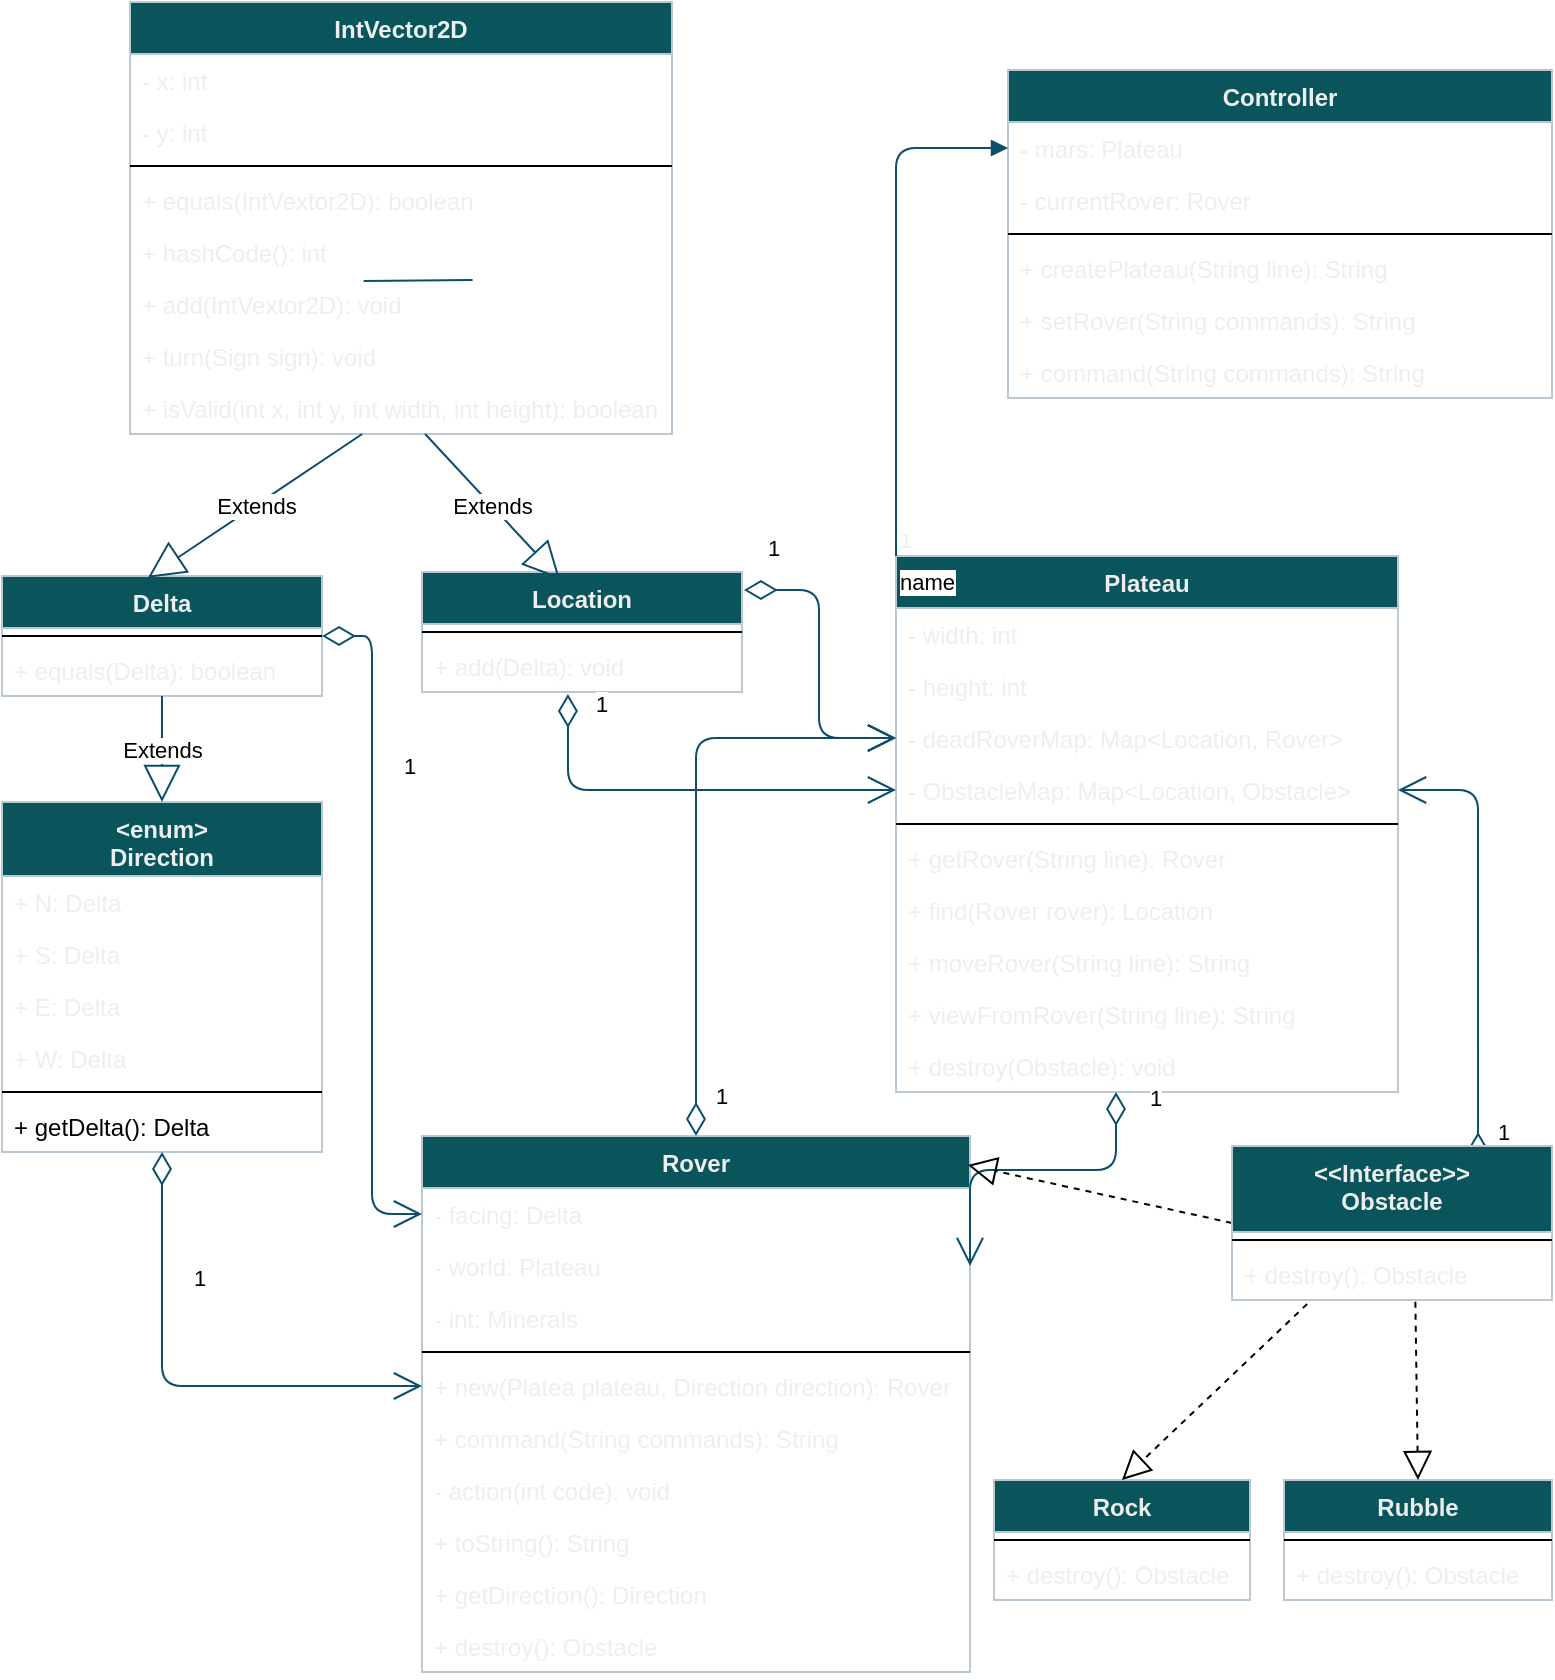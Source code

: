 <mxfile version="15.5.4" type="embed"><diagram id="23iRSUPoRavnBvh4doch" name="Page-1"><mxGraphModel dx="1080" dy="920" grid="0" gridSize="10" guides="1" tooltips="1" connect="1" arrows="1" fold="1" page="1" pageScale="1" pageWidth="827" pageHeight="1169" math="0" shadow="0"><root><mxCell id="0"/><mxCell id="1" parent="0"/><mxCell id="2" value="Controller" style="swimlane;fontStyle=1;align=center;verticalAlign=top;childLayout=stackLayout;horizontal=1;startSize=26;horizontalStack=0;resizeParent=1;resizeParentMax=0;resizeLast=0;collapsible=1;marginBottom=0;sketch=0;fontColor=#EEEEEE;strokeColor=#BAC8D3;fillColor=#09555B;" parent="1" vertex="1"><mxGeometry x="543" y="62" width="272" height="164" as="geometry"/></mxCell><mxCell id="3" value="- mars: Plateau" style="text;strokeColor=none;fillColor=none;align=left;verticalAlign=top;spacingLeft=4;spacingRight=4;overflow=hidden;rotatable=0;points=[[0,0.5],[1,0.5]];portConstraint=eastwest;sketch=0;fontColor=#EEEEEE;" parent="2" vertex="1"><mxGeometry y="26" width="272" height="26" as="geometry"/></mxCell><mxCell id="62" value="- currentRover: Rover" style="text;strokeColor=none;fillColor=none;align=left;verticalAlign=top;spacingLeft=4;spacingRight=4;overflow=hidden;rotatable=0;points=[[0,0.5],[1,0.5]];portConstraint=eastwest;sketch=0;fontColor=#EEEEEE;" parent="2" vertex="1"><mxGeometry y="52" width="272" height="26" as="geometry"/></mxCell><mxCell id="4" value="" style="line;strokeWidth=1;fillColor=none;align=left;verticalAlign=middle;spacingTop=-1;spacingLeft=3;spacingRight=3;rotatable=0;labelPosition=right;points=[];portConstraint=eastwest;sketch=0;fontColor=#EEEEEE;" parent="2" vertex="1"><mxGeometry y="78" width="272" height="8" as="geometry"/></mxCell><mxCell id="55" value="+ createPlateau(String line): String" style="text;strokeColor=none;fillColor=none;align=left;verticalAlign=top;spacingLeft=4;spacingRight=4;overflow=hidden;rotatable=0;points=[[0,0.5],[1,0.5]];portConstraint=eastwest;sketch=0;fontColor=#EEEEEE;" parent="2" vertex="1"><mxGeometry y="86" width="272" height="26" as="geometry"/></mxCell><mxCell id="57" value="+ setRover(String commands): String" style="text;strokeColor=none;fillColor=none;align=left;verticalAlign=top;spacingLeft=4;spacingRight=4;overflow=hidden;rotatable=0;points=[[0,0.5],[1,0.5]];portConstraint=eastwest;sketch=0;fontColor=#EEEEEE;" parent="2" vertex="1"><mxGeometry y="112" width="272" height="26" as="geometry"/></mxCell><mxCell id="7" value="+ command(String commands): String" style="text;strokeColor=none;fillColor=none;align=left;verticalAlign=top;spacingLeft=4;spacingRight=4;overflow=hidden;rotatable=0;points=[[0,0.5],[1,0.5]];portConstraint=eastwest;sketch=0;fontColor=#EEEEEE;" parent="2" vertex="1"><mxGeometry y="138" width="272" height="26" as="geometry"/></mxCell><mxCell id="8" value="&lt;enum&gt;&#10;Direction" style="swimlane;fontStyle=1;align=center;verticalAlign=top;childLayout=stackLayout;horizontal=1;startSize=37;horizontalStack=0;resizeParent=1;resizeParentMax=0;resizeLast=0;collapsible=1;marginBottom=0;sketch=0;fontColor=#EEEEEE;strokeColor=#BAC8D3;fillColor=#09555B;" parent="1" vertex="1"><mxGeometry x="40" y="428" width="160" height="175" as="geometry"/></mxCell><mxCell id="9" value="+ N: Delta" style="text;strokeColor=none;fillColor=none;align=left;verticalAlign=top;spacingLeft=4;spacingRight=4;overflow=hidden;rotatable=0;points=[[0,0.5],[1,0.5]];portConstraint=eastwest;sketch=0;fontColor=#EEEEEE;" parent="8" vertex="1"><mxGeometry y="37" width="160" height="26" as="geometry"/></mxCell><mxCell id="14" value="+ S: Delta" style="text;strokeColor=none;fillColor=none;align=left;verticalAlign=top;spacingLeft=4;spacingRight=4;overflow=hidden;rotatable=0;points=[[0,0.5],[1,0.5]];portConstraint=eastwest;sketch=0;fontColor=#EEEEEE;" parent="8" vertex="1"><mxGeometry y="63" width="160" height="26" as="geometry"/></mxCell><mxCell id="13" value="+ E: Delta" style="text;strokeColor=none;fillColor=none;align=left;verticalAlign=top;spacingLeft=4;spacingRight=4;overflow=hidden;rotatable=0;points=[[0,0.5],[1,0.5]];portConstraint=eastwest;sketch=0;fontColor=#EEEEEE;" parent="8" vertex="1"><mxGeometry y="89" width="160" height="26" as="geometry"/></mxCell><mxCell id="15" value="+ W: Delta" style="text;strokeColor=none;fillColor=none;align=left;verticalAlign=top;spacingLeft=4;spacingRight=4;overflow=hidden;rotatable=0;points=[[0,0.5],[1,0.5]];portConstraint=eastwest;sketch=0;fontColor=#EEEEEE;" parent="8" vertex="1"><mxGeometry y="115" width="160" height="26" as="geometry"/></mxCell><mxCell id="10" value="" style="line;strokeWidth=1;fillColor=none;align=left;verticalAlign=middle;spacingTop=-1;spacingLeft=3;spacingRight=3;rotatable=0;labelPosition=right;points=[];portConstraint=eastwest;sketch=0;fontColor=#EEEEEE;" parent="8" vertex="1"><mxGeometry y="141" width="160" height="8" as="geometry"/></mxCell><mxCell id="71" value="+ getDelta(): Delta " style="text;strokeColor=none;fillColor=none;align=left;verticalAlign=top;spacingLeft=4;spacingRight=4;overflow=hidden;rotatable=0;points=[[0,0.5],[1,0.5]];portConstraint=eastwest;" parent="8" vertex="1"><mxGeometry y="149" width="160" height="26" as="geometry"/></mxCell><mxCell id="16" value="Plateau" style="swimlane;fontStyle=1;align=center;verticalAlign=top;childLayout=stackLayout;horizontal=1;startSize=26;horizontalStack=0;resizeParent=1;resizeParentMax=0;resizeLast=0;collapsible=1;marginBottom=0;sketch=0;fontColor=#EEEEEE;strokeColor=#BAC8D3;fillColor=#09555B;" parent="1" vertex="1"><mxGeometry x="487" y="305" width="251" height="268" as="geometry"/></mxCell><mxCell id="17" value="- width: int" style="text;strokeColor=none;fillColor=none;align=left;verticalAlign=top;spacingLeft=4;spacingRight=4;overflow=hidden;rotatable=0;points=[[0,0.5],[1,0.5]];portConstraint=eastwest;sketch=0;fontColor=#EEEEEE;" parent="16" vertex="1"><mxGeometry y="26" width="251" height="26" as="geometry"/></mxCell><mxCell id="20" value="- height: int" style="text;strokeColor=none;fillColor=none;align=left;verticalAlign=top;spacingLeft=4;spacingRight=4;overflow=hidden;rotatable=0;points=[[0,0.5],[1,0.5]];portConstraint=eastwest;sketch=0;fontColor=#EEEEEE;" parent="16" vertex="1"><mxGeometry y="52" width="251" height="26" as="geometry"/></mxCell><mxCell id="76" value="- deadRoverMap: Map&lt;Location, Rover&gt;" style="text;strokeColor=none;fillColor=none;align=left;verticalAlign=top;spacingLeft=4;spacingRight=4;overflow=hidden;rotatable=0;points=[[0,0.5],[1,0.5]];portConstraint=eastwest;sketch=0;fontColor=#EEEEEE;" vertex="1" parent="16"><mxGeometry y="78" width="251" height="26" as="geometry"/></mxCell><mxCell id="27" value="- ObstacleMap: Map&lt;Location, Obstacle&gt;" style="text;strokeColor=none;fillColor=none;align=left;verticalAlign=top;spacingLeft=4;spacingRight=4;overflow=hidden;rotatable=0;points=[[0,0.5],[1,0.5]];portConstraint=eastwest;sketch=0;fontColor=#EEEEEE;" parent="16" vertex="1"><mxGeometry y="104" width="251" height="26" as="geometry"/></mxCell><mxCell id="18" value="" style="line;strokeWidth=1;fillColor=none;align=left;verticalAlign=middle;spacingTop=-1;spacingLeft=3;spacingRight=3;rotatable=0;labelPosition=right;points=[];portConstraint=eastwest;sketch=0;fontColor=#EEEEEE;" parent="16" vertex="1"><mxGeometry y="130" width="251" height="8" as="geometry"/></mxCell><mxCell id="6" value="+ getRover(String line): Rover" style="text;strokeColor=none;fillColor=none;align=left;verticalAlign=top;spacingLeft=4;spacingRight=4;overflow=hidden;rotatable=0;points=[[0,0.5],[1,0.5]];portConstraint=eastwest;sketch=0;fontColor=#EEEEEE;" parent="16" vertex="1"><mxGeometry y="138" width="251" height="26" as="geometry"/></mxCell><mxCell id="19" value="+ find(Rover rover): Location" style="text;strokeColor=none;fillColor=none;align=left;verticalAlign=top;spacingLeft=4;spacingRight=4;overflow=hidden;rotatable=0;points=[[0,0.5],[1,0.5]];portConstraint=eastwest;sketch=0;fontColor=#EEEEEE;" parent="16" vertex="1"><mxGeometry y="164" width="251" height="26" as="geometry"/></mxCell><mxCell id="74" value="+ moveRover(String line): String" style="text;strokeColor=none;fillColor=none;align=left;verticalAlign=top;spacingLeft=4;spacingRight=4;overflow=hidden;rotatable=0;points=[[0,0.5],[1,0.5]];portConstraint=eastwest;sketch=0;fontColor=#EEEEEE;" parent="16" vertex="1"><mxGeometry y="190" width="251" height="26" as="geometry"/></mxCell><mxCell id="73" value="+ viewFromRover(String line): String" style="text;strokeColor=none;fillColor=none;align=left;verticalAlign=top;spacingLeft=4;spacingRight=4;overflow=hidden;rotatable=0;points=[[0,0.5],[1,0.5]];portConstraint=eastwest;sketch=0;fontColor=#EEEEEE;" parent="16" vertex="1"><mxGeometry y="216" width="251" height="26" as="geometry"/></mxCell><mxCell id="86" value="+ destroy(Obstacle): void" style="text;strokeColor=none;fillColor=none;align=left;verticalAlign=top;spacingLeft=4;spacingRight=4;overflow=hidden;rotatable=0;points=[[0,0.5],[1,0.5]];portConstraint=eastwest;sketch=0;fontColor=#EEEEEE;" vertex="1" parent="16"><mxGeometry y="242" width="251" height="26" as="geometry"/></mxCell><mxCell id="21" value="name" style="endArrow=block;endFill=1;html=1;edgeStyle=orthogonalEdgeStyle;align=left;verticalAlign=top;rounded=1;sketch=0;strokeColor=#0B4D6A;curved=0;entryX=0;entryY=0.5;entryDx=0;entryDy=0;exitX=0;exitY=0;exitDx=0;exitDy=0;" parent="1" source="16" target="3" edge="1"><mxGeometry x="-1" relative="1" as="geometry"><mxPoint x="669" y="321" as="sourcePoint"/><mxPoint x="493" y="400" as="targetPoint"/></mxGeometry></mxCell><mxCell id="22" value="1" style="edgeLabel;resizable=0;html=1;align=left;verticalAlign=bottom;sketch=0;fontColor=#EEEEEE;strokeColor=#BAC8D3;fillColor=#09555B;" parent="21" connectable="0" vertex="1"><mxGeometry x="-1" relative="1" as="geometry"/></mxCell><mxCell id="23" value="Rover" style="swimlane;fontStyle=1;align=center;verticalAlign=top;childLayout=stackLayout;horizontal=1;startSize=26;horizontalStack=0;resizeParent=1;resizeParentMax=0;resizeLast=0;collapsible=1;marginBottom=0;sketch=0;fontColor=#EEEEEE;strokeColor=#BAC8D3;fillColor=#09555B;" parent="1" vertex="1"><mxGeometry x="250" y="595" width="274" height="268" as="geometry"/></mxCell><mxCell id="24" value="- facing: Delta" style="text;strokeColor=none;fillColor=none;align=left;verticalAlign=top;spacingLeft=4;spacingRight=4;overflow=hidden;rotatable=0;points=[[0,0.5],[1,0.5]];portConstraint=eastwest;sketch=0;fontColor=#EEEEEE;" parent="23" vertex="1"><mxGeometry y="26" width="274" height="26" as="geometry"/></mxCell><mxCell id="63" value="- world: Plateau" style="text;strokeColor=none;fillColor=none;align=left;verticalAlign=top;spacingLeft=4;spacingRight=4;overflow=hidden;rotatable=0;points=[[0,0.5],[1,0.5]];portConstraint=eastwest;sketch=0;fontColor=#EEEEEE;" parent="23" vertex="1"><mxGeometry y="52" width="274" height="26" as="geometry"/></mxCell><mxCell id="77" value="- int: Minerals" style="text;strokeColor=none;fillColor=none;align=left;verticalAlign=top;spacingLeft=4;spacingRight=4;overflow=hidden;rotatable=0;points=[[0,0.5],[1,0.5]];portConstraint=eastwest;sketch=0;fontColor=#EEEEEE;" vertex="1" parent="23"><mxGeometry y="78" width="274" height="26" as="geometry"/></mxCell><mxCell id="25" value="" style="line;strokeWidth=1;fillColor=none;align=left;verticalAlign=middle;spacingTop=-1;spacingLeft=3;spacingRight=3;rotatable=0;labelPosition=right;points=[];portConstraint=eastwest;sketch=0;fontColor=#EEEEEE;" parent="23" vertex="1"><mxGeometry y="104" width="274" height="8" as="geometry"/></mxCell><mxCell id="58" value="+ new(Platea plateau, Direction direction): Rover" style="text;strokeColor=none;fillColor=none;align=left;verticalAlign=top;spacingLeft=4;spacingRight=4;overflow=hidden;rotatable=0;points=[[0,0.5],[1,0.5]];portConstraint=eastwest;sketch=0;fontColor=#EEEEEE;" parent="23" vertex="1"><mxGeometry y="112" width="274" height="26" as="geometry"/></mxCell><mxCell id="61" value="+ command(String commands): String" style="text;strokeColor=none;fillColor=none;align=left;verticalAlign=top;spacingLeft=4;spacingRight=4;overflow=hidden;rotatable=0;points=[[0,0.5],[1,0.5]];portConstraint=eastwest;sketch=0;fontColor=#EEEEEE;" parent="23" vertex="1"><mxGeometry y="138" width="274" height="26" as="geometry"/></mxCell><mxCell id="59" value="- action(int code): void" style="text;strokeColor=none;fillColor=none;align=left;verticalAlign=top;spacingLeft=4;spacingRight=4;overflow=hidden;rotatable=0;points=[[0,0.5],[1,0.5]];portConstraint=eastwest;sketch=0;fontColor=#EEEEEE;" parent="23" vertex="1"><mxGeometry y="164" width="274" height="26" as="geometry"/></mxCell><mxCell id="31" value="+ toString(): String" style="text;strokeColor=none;fillColor=none;align=left;verticalAlign=top;spacingLeft=4;spacingRight=4;overflow=hidden;rotatable=0;points=[[0,0.5],[1,0.5]];portConstraint=eastwest;sketch=0;fontColor=#EEEEEE;" parent="23" vertex="1"><mxGeometry y="190" width="274" height="26" as="geometry"/></mxCell><mxCell id="32" value="+ getDirection(): Direction" style="text;strokeColor=none;fillColor=none;align=left;verticalAlign=top;spacingLeft=4;spacingRight=4;overflow=hidden;rotatable=0;points=[[0,0.5],[1,0.5]];portConstraint=eastwest;sketch=0;fontColor=#EEEEEE;" parent="23" vertex="1"><mxGeometry y="216" width="274" height="26" as="geometry"/></mxCell><mxCell id="85" value="+ destroy(): Obstacle" style="text;strokeColor=none;fillColor=none;align=left;verticalAlign=top;spacingLeft=4;spacingRight=4;overflow=hidden;rotatable=0;points=[[0,0.5],[1,0.5]];portConstraint=eastwest;sketch=0;fontColor=#EEEEEE;" vertex="1" parent="23"><mxGeometry y="242" width="274" height="26" as="geometry"/></mxCell><mxCell id="34" value="1" style="endArrow=open;html=1;endSize=12;startArrow=diamondThin;startSize=14;startFill=0;edgeStyle=orthogonalEdgeStyle;align=left;verticalAlign=bottom;rounded=1;sketch=0;strokeColor=#0B4D6A;curved=0;exitX=0.769;exitY=0.13;exitDx=0;exitDy=0;exitPerimeter=0;" parent="1" source="96" target="27" edge="1"><mxGeometry x="-0.928" y="-8" relative="1" as="geometry"><mxPoint x="767.5" y="585" as="sourcePoint"/><mxPoint x="416" y="345" as="targetPoint"/><mxPoint as="offset"/></mxGeometry></mxCell><mxCell id="35" value="Location" style="swimlane;fontStyle=1;align=center;verticalAlign=top;childLayout=stackLayout;horizontal=1;startSize=26;horizontalStack=0;resizeParent=1;resizeParentMax=0;resizeLast=0;collapsible=1;marginBottom=0;sketch=0;fontColor=#EEEEEE;strokeColor=#BAC8D3;fillColor=#09555B;" parent="1" vertex="1"><mxGeometry x="250" y="313" width="160" height="60" as="geometry"/></mxCell><mxCell id="37" value="" style="line;strokeWidth=1;fillColor=none;align=left;verticalAlign=middle;spacingTop=-1;spacingLeft=3;spacingRight=3;rotatable=0;labelPosition=right;points=[];portConstraint=eastwest;sketch=0;fontColor=#EEEEEE;" parent="35" vertex="1"><mxGeometry y="26" width="160" height="8" as="geometry"/></mxCell><mxCell id="72" value="+ add(Delta): void" style="text;strokeColor=none;fillColor=none;align=left;verticalAlign=top;spacingLeft=4;spacingRight=4;overflow=hidden;rotatable=0;points=[[0,0.5],[1,0.5]];portConstraint=eastwest;sketch=0;fontColor=#EEEEEE;" parent="35" vertex="1"><mxGeometry y="34" width="160" height="26" as="geometry"/></mxCell><mxCell id="39" value="1" style="endArrow=open;html=1;endSize=12;startArrow=diamondThin;startSize=14;startFill=0;edgeStyle=orthogonalEdgeStyle;align=left;verticalAlign=bottom;rounded=1;sketch=0;strokeColor=#0B4D6A;curved=0;exitX=1.006;exitY=0.15;exitDx=0;exitDy=0;exitPerimeter=0;" parent="1" source="35" target="76" edge="1"><mxGeometry x="-0.867" y="12" relative="1" as="geometry"><mxPoint x="244" y="447.95" as="sourcePoint"/><mxPoint x="498" y="389" as="targetPoint"/><mxPoint as="offset"/></mxGeometry></mxCell><mxCell id="40" value="IntVector2D" style="swimlane;fontStyle=1;align=center;verticalAlign=top;childLayout=stackLayout;horizontal=1;startSize=26;horizontalStack=0;resizeParent=1;resizeParentMax=0;resizeLast=0;collapsible=1;marginBottom=0;sketch=0;fontColor=#EEEEEE;strokeColor=#BAC8D3;fillColor=#09555B;" parent="1" vertex="1"><mxGeometry x="104" y="28" width="271" height="216" as="geometry"/></mxCell><mxCell id="41" value="- x: int" style="text;strokeColor=none;fillColor=none;align=left;verticalAlign=top;spacingLeft=4;spacingRight=4;overflow=hidden;rotatable=0;points=[[0,0.5],[1,0.5]];portConstraint=eastwest;sketch=0;fontColor=#EEEEEE;" parent="40" vertex="1"><mxGeometry y="26" width="271" height="26" as="geometry"/></mxCell><mxCell id="44" value="- y: int" style="text;strokeColor=none;fillColor=none;align=left;verticalAlign=top;spacingLeft=4;spacingRight=4;overflow=hidden;rotatable=0;points=[[0,0.5],[1,0.5]];portConstraint=eastwest;sketch=0;fontColor=#EEEEEE;" parent="40" vertex="1"><mxGeometry y="52" width="271" height="26" as="geometry"/></mxCell><mxCell id="42" value="" style="line;strokeWidth=1;fillColor=none;align=left;verticalAlign=middle;spacingTop=-1;spacingLeft=3;spacingRight=3;rotatable=0;labelPosition=right;points=[];portConstraint=eastwest;sketch=0;fontColor=#EEEEEE;" parent="40" vertex="1"><mxGeometry y="78" width="271" height="8" as="geometry"/></mxCell><mxCell id="43" value="+ equals(IntVextor2D): boolean" style="text;strokeColor=none;fillColor=none;align=left;verticalAlign=top;spacingLeft=4;spacingRight=4;overflow=hidden;rotatable=0;points=[[0,0.5],[1,0.5]];portConstraint=eastwest;sketch=0;fontColor=#EEEEEE;" parent="40" vertex="1"><mxGeometry y="86" width="271" height="26" as="geometry"/></mxCell><mxCell id="45" value="+ hashCode(): int" style="text;strokeColor=none;fillColor=none;align=left;verticalAlign=top;spacingLeft=4;spacingRight=4;overflow=hidden;rotatable=0;points=[[0,0.5],[1,0.5]];portConstraint=eastwest;sketch=0;fontColor=#EEEEEE;" parent="40" vertex="1"><mxGeometry y="112" width="271" height="26" as="geometry"/></mxCell><mxCell id="67" value="+ add(IntVextor2D): void" style="text;strokeColor=none;fillColor=none;align=left;verticalAlign=top;spacingLeft=4;spacingRight=4;overflow=hidden;rotatable=0;points=[[0,0.5],[1,0.5]];portConstraint=eastwest;sketch=0;fontColor=#EEEEEE;" parent="40" vertex="1"><mxGeometry y="138" width="271" height="26" as="geometry"/></mxCell><mxCell id="66" value="+ turn(Sign sign): void" style="text;strokeColor=none;fillColor=none;align=left;verticalAlign=top;spacingLeft=4;spacingRight=4;overflow=hidden;rotatable=0;points=[[0,0.5],[1,0.5]];portConstraint=eastwest;sketch=0;fontColor=#EEEEEE;" parent="40" vertex="1"><mxGeometry y="164" width="271" height="26" as="geometry"/></mxCell><mxCell id="65" value="+ isValid(int x, int y, int width, int height): boolean " style="text;strokeColor=none;fillColor=none;align=left;verticalAlign=top;spacingLeft=4;spacingRight=4;overflow=hidden;rotatable=0;points=[[0,0.5],[1,0.5]];portConstraint=eastwest;sketch=0;fontColor=#EEEEEE;" parent="40" vertex="1"><mxGeometry y="190" width="271" height="26" as="geometry"/></mxCell><mxCell id="68" value="" style="endArrow=none;endSize=16;endFill=0;html=1;rounded=1;sketch=0;strokeColor=#0B4D6A;curved=0;exitX=0.632;exitY=1.038;exitDx=0;exitDy=0;exitPerimeter=0;entryX=0.431;entryY=0.059;entryDx=0;entryDy=0;entryPerimeter=0;" parent="40" source="45" target="67" edge="1"><mxGeometry width="160" relative="1" as="geometry"><mxPoint x="115.024" y="138.988" as="sourcePoint"/><mxPoint x="159.96" y="233.006" as="targetPoint"/></mxGeometry></mxCell><mxCell id="46" value="Delta" style="swimlane;fontStyle=1;align=center;verticalAlign=top;childLayout=stackLayout;horizontal=1;startSize=26;horizontalStack=0;resizeParent=1;resizeParentMax=0;resizeLast=0;collapsible=1;marginBottom=0;sketch=0;fontColor=#EEEEEE;strokeColor=#BAC8D3;fillColor=#09555B;" parent="1" vertex="1"><mxGeometry x="40" y="315" width="160" height="60" as="geometry"/></mxCell><mxCell id="48" value="" style="line;strokeWidth=1;fillColor=none;align=left;verticalAlign=middle;spacingTop=-1;spacingLeft=3;spacingRight=3;rotatable=0;labelPosition=right;points=[];portConstraint=eastwest;sketch=0;fontColor=#EEEEEE;" parent="46" vertex="1"><mxGeometry y="26" width="160" height="8" as="geometry"/></mxCell><mxCell id="69" value="+ equals(Delta): boolean" style="text;strokeColor=none;fillColor=none;align=left;verticalAlign=top;spacingLeft=4;spacingRight=4;overflow=hidden;rotatable=0;points=[[0,0.5],[1,0.5]];portConstraint=eastwest;sketch=0;fontColor=#EEEEEE;" parent="46" vertex="1"><mxGeometry y="34" width="160" height="26" as="geometry"/></mxCell><mxCell id="51" value="Extends" style="endArrow=block;endSize=16;endFill=0;html=1;rounded=1;sketch=0;strokeColor=#0B4D6A;curved=0;entryX=0.5;entryY=0;entryDx=0;entryDy=0;" parent="1" source="69" target="8" edge="1"><mxGeometry width="160" relative="1" as="geometry"><mxPoint x="141" y="386" as="sourcePoint"/><mxPoint x="325" y="387" as="targetPoint"/></mxGeometry></mxCell><mxCell id="52" value="Extends" style="endArrow=block;endSize=16;endFill=0;html=1;rounded=1;sketch=0;strokeColor=#0B4D6A;curved=0;entryX=0.456;entryY=0.014;entryDx=0;entryDy=0;entryPerimeter=0;" parent="1" source="65" target="46" edge="1"><mxGeometry width="160" relative="1" as="geometry"><mxPoint x="126.96" y="358.99" as="sourcePoint"/><mxPoint x="130" y="446" as="targetPoint"/></mxGeometry></mxCell><mxCell id="53" value="Extends" style="endArrow=block;endSize=16;endFill=0;html=1;rounded=1;sketch=0;strokeColor=#0B4D6A;curved=0;entryX=0.431;entryY=0.059;entryDx=0;entryDy=0;entryPerimeter=0;startArrow=none;" parent="1" source="65" target="35" edge="1"><mxGeometry width="160" relative="1" as="geometry"><mxPoint x="324" y="254" as="sourcePoint"/><mxPoint x="431" y="304" as="targetPoint"/></mxGeometry></mxCell><mxCell id="54" value="1" style="endArrow=open;html=1;endSize=12;startArrow=diamondThin;startSize=14;startFill=0;edgeStyle=orthogonalEdgeStyle;align=left;verticalAlign=bottom;rounded=1;sketch=0;strokeColor=#0B4D6A;curved=0;entryX=0;entryY=0.5;entryDx=0;entryDy=0;exitX=0.5;exitY=1;exitDx=0;exitDy=0;" parent="1" source="8" target="58" edge="1"><mxGeometry x="-0.42" y="14" relative="1" as="geometry"><mxPoint x="69" y="688" as="sourcePoint"/><mxPoint x="512" y="547" as="targetPoint"/><mxPoint as="offset"/></mxGeometry></mxCell><mxCell id="60" value="1" style="endArrow=open;html=1;endSize=12;startArrow=diamondThin;startSize=14;startFill=0;edgeStyle=orthogonalEdgeStyle;align=left;verticalAlign=bottom;rounded=1;sketch=0;strokeColor=#0B4D6A;curved=0;entryX=0;entryY=0.5;entryDx=0;entryDy=0;exitX=1;exitY=0.5;exitDx=0;exitDy=0;" parent="1" source="46" target="24" edge="1"><mxGeometry x="-0.42" y="14" relative="1" as="geometry"><mxPoint x="192.08" y="337.002" as="sourcePoint"/><mxPoint x="271" y="706" as="targetPoint"/><mxPoint as="offset"/></mxGeometry></mxCell><mxCell id="64" value="1" style="endArrow=open;html=1;endSize=12;startArrow=diamondThin;startSize=14;startFill=0;edgeStyle=orthogonalEdgeStyle;align=left;verticalAlign=bottom;rounded=1;sketch=0;strokeColor=#0B4D6A;curved=0;entryX=1;entryY=0.5;entryDx=0;entryDy=0;" parent="1" source="16" target="63" edge="1"><mxGeometry x="-0.85" y="15" relative="1" as="geometry"><mxPoint x="669" y="572" as="sourcePoint"/><mxPoint x="663" y="650" as="targetPoint"/><mxPoint as="offset"/><Array as="points"><mxPoint x="597" y="612"/></Array></mxGeometry></mxCell><mxCell id="78" value="" style="endArrow=block;dashed=1;endFill=0;endSize=12;html=1;rounded=0;exitX=0;exitY=0.5;exitDx=0;exitDy=0;entryX=0.996;entryY=0.054;entryDx=0;entryDy=0;entryPerimeter=0;" edge="1" parent="1" source="96" target="23"><mxGeometry width="160" relative="1" as="geometry"><mxPoint x="625" y="655" as="sourcePoint"/><mxPoint x="766" y="760" as="targetPoint"/></mxGeometry></mxCell><mxCell id="79" value="Rock" style="swimlane;fontStyle=1;align=center;verticalAlign=top;childLayout=stackLayout;horizontal=1;startSize=26;horizontalStack=0;resizeParent=1;resizeParentMax=0;resizeLast=0;collapsible=1;marginBottom=0;sketch=0;fontColor=#EEEEEE;strokeColor=#BAC8D3;fillColor=#09555B;" vertex="1" parent="1"><mxGeometry x="536" y="767" width="128" height="60" as="geometry"/></mxCell><mxCell id="80" value="" style="line;strokeWidth=1;fillColor=none;align=left;verticalAlign=middle;spacingTop=-1;spacingLeft=3;spacingRight=3;rotatable=0;labelPosition=right;points=[];portConstraint=eastwest;sketch=0;fontColor=#EEEEEE;" vertex="1" parent="79"><mxGeometry y="26" width="128" height="8" as="geometry"/></mxCell><mxCell id="81" value="+ destroy(): Obstacle" style="text;strokeColor=none;fillColor=none;align=left;verticalAlign=top;spacingLeft=4;spacingRight=4;overflow=hidden;rotatable=0;points=[[0,0.5],[1,0.5]];portConstraint=eastwest;sketch=0;fontColor=#EEEEEE;" vertex="1" parent="79"><mxGeometry y="34" width="128" height="26" as="geometry"/></mxCell><mxCell id="82" value="Rubble" style="swimlane;fontStyle=1;align=center;verticalAlign=top;childLayout=stackLayout;horizontal=1;startSize=26;horizontalStack=0;resizeParent=1;resizeParentMax=0;resizeLast=0;collapsible=1;marginBottom=0;sketch=0;fontColor=#EEEEEE;strokeColor=#BAC8D3;fillColor=#09555B;" vertex="1" parent="1"><mxGeometry x="681" y="767" width="134" height="60" as="geometry"/></mxCell><mxCell id="83" value="" style="line;strokeWidth=1;fillColor=none;align=left;verticalAlign=middle;spacingTop=-1;spacingLeft=3;spacingRight=3;rotatable=0;labelPosition=right;points=[];portConstraint=eastwest;sketch=0;fontColor=#EEEEEE;" vertex="1" parent="82"><mxGeometry y="26" width="134" height="8" as="geometry"/></mxCell><mxCell id="84" value="+ destroy(): Obstacle" style="text;strokeColor=none;fillColor=none;align=left;verticalAlign=top;spacingLeft=4;spacingRight=4;overflow=hidden;rotatable=0;points=[[0,0.5],[1,0.5]];portConstraint=eastwest;sketch=0;fontColor=#EEEEEE;" vertex="1" parent="82"><mxGeometry y="34" width="134" height="26" as="geometry"/></mxCell><mxCell id="87" value="1" style="endArrow=open;html=1;endSize=12;startArrow=diamondThin;startSize=14;startFill=0;edgeStyle=orthogonalEdgeStyle;align=left;verticalAlign=bottom;rounded=1;sketch=0;strokeColor=#0B4D6A;curved=0;entryX=0;entryY=0.5;entryDx=0;entryDy=0;" edge="1" parent="1" source="23" target="76"><mxGeometry x="-0.928" y="-8" relative="1" as="geometry"><mxPoint x="770.5" y="537" as="sourcePoint"/><mxPoint x="752" y="367" as="targetPoint"/><mxPoint as="offset"/></mxGeometry></mxCell><mxCell id="88" value="1" style="endArrow=open;html=1;endSize=12;startArrow=diamondThin;startSize=14;startFill=0;edgeStyle=orthogonalEdgeStyle;align=left;verticalAlign=bottom;rounded=1;sketch=0;strokeColor=#0B4D6A;curved=0;exitX=0.456;exitY=1.038;exitDx=0;exitDy=0;exitPerimeter=0;" edge="1" parent="1" source="72" target="27"><mxGeometry x="-0.867" y="12" relative="1" as="geometry"><mxPoint x="420.96" y="332" as="sourcePoint"/><mxPoint x="511" y="391" as="targetPoint"/><mxPoint as="offset"/></mxGeometry></mxCell><mxCell id="89" value="" style="endArrow=block;dashed=1;endFill=0;endSize=12;html=1;rounded=0;exitX=0.573;exitY=1.032;exitDx=0;exitDy=0;entryX=0.5;entryY=0;entryDx=0;entryDy=0;exitPerimeter=0;" edge="1" parent="1" source="98" target="82"><mxGeometry width="160" relative="1" as="geometry"><mxPoint x="720" y="725" as="sourcePoint"/><mxPoint x="532.904" y="619.472" as="targetPoint"/></mxGeometry></mxCell><mxCell id="90" value="" style="endArrow=block;dashed=1;endFill=0;endSize=12;html=1;rounded=0;exitX=0.235;exitY=1.077;exitDx=0;exitDy=0;entryX=0.5;entryY=0;entryDx=0;entryDy=0;exitPerimeter=0;" edge="1" parent="1" source="98" target="79"><mxGeometry width="160" relative="1" as="geometry"><mxPoint x="672.5" y="725" as="sourcePoint"/><mxPoint x="542.904" y="629.472" as="targetPoint"/></mxGeometry></mxCell><mxCell id="96" value="&lt;&lt;Interface&gt;&gt;&#10;Obstacle&#10;&#10;" style="swimlane;fontStyle=1;align=center;verticalAlign=top;childLayout=stackLayout;horizontal=1;startSize=43;horizontalStack=0;resizeParent=1;resizeParentMax=0;resizeLast=0;collapsible=1;marginBottom=0;sketch=0;fontColor=#EEEEEE;strokeColor=#BAC8D3;fillColor=#09555B;" vertex="1" parent="1"><mxGeometry x="655" y="600" width="160" height="77" as="geometry"/></mxCell><mxCell id="97" value="" style="line;strokeWidth=1;fillColor=none;align=left;verticalAlign=middle;spacingTop=-1;spacingLeft=3;spacingRight=3;rotatable=0;labelPosition=right;points=[];portConstraint=eastwest;sketch=0;fontColor=#EEEEEE;" vertex="1" parent="96"><mxGeometry y="43" width="160" height="8" as="geometry"/></mxCell><mxCell id="98" value="+ destroy(): Obstacle" style="text;strokeColor=none;fillColor=none;align=left;verticalAlign=top;spacingLeft=4;spacingRight=4;overflow=hidden;rotatable=0;points=[[0,0.5],[1,0.5]];portConstraint=eastwest;sketch=0;fontColor=#EEEEEE;" vertex="1" parent="96"><mxGeometry y="51" width="160" height="26" as="geometry"/></mxCell></root></mxGraphModel></diagram></mxfile>